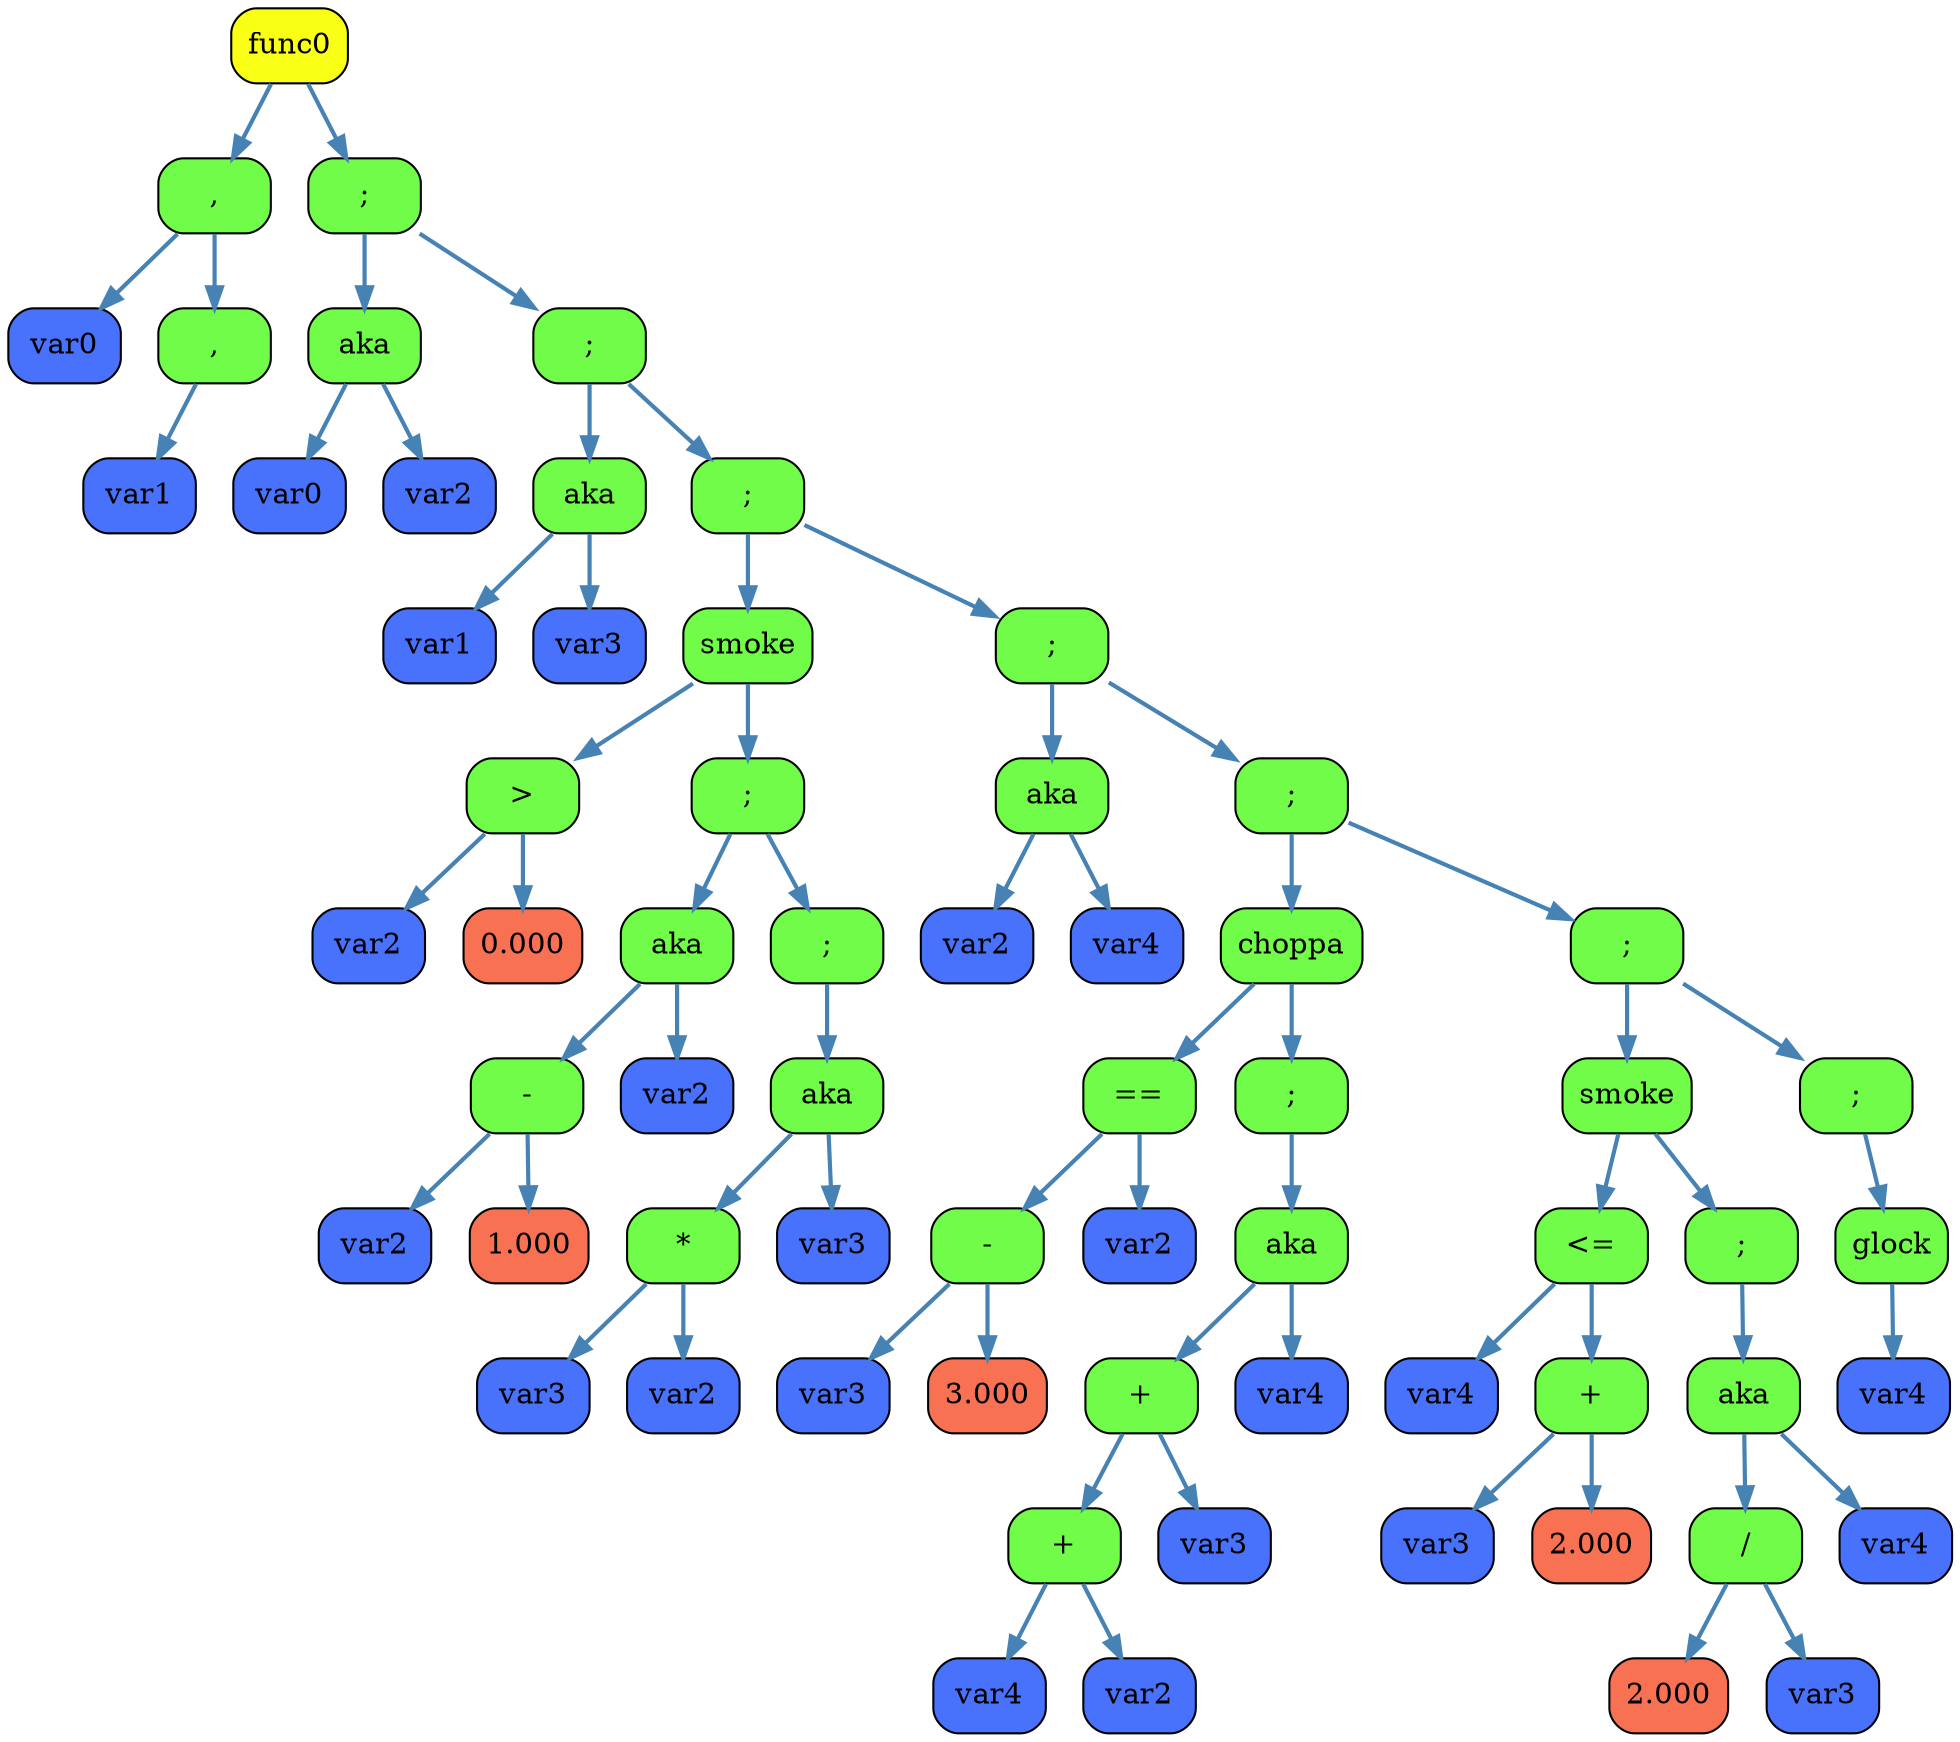 digraph DotGraph
{
    Node1 [shape="box", color="black", fontcolor="black", fillcolor="#F9FF15", style="rounded, filled", weight="1", label="func0"];
    Node3 [shape="box", color="black", fontcolor="black", fillcolor="#70FC48", style="rounded, filled", weight="1", label=","];
    Node7 [shape="box", color="black", fontcolor="black", fillcolor="#4871FC", style="rounded, filled", weight="1", label="var0"];
    Node3 -> Node7 [color="#4682B4", style="bold", weight="1", label=""];
    Node8 [shape="box", color="black", fontcolor="black", fillcolor="#70FC48", style="rounded, filled", weight="1", label=","];
    Node17 [shape="box", color="black", fontcolor="black", fillcolor="#4871FC", style="rounded, filled", weight="1", label="var1"];
    Node8 -> Node17 [color="#4682B4", style="bold", weight="1", label=""];
    Node3 -> Node8 [color="#4682B4", style="bold", weight="1", label=""];
    Node1 -> Node3 [color="#4682B4", style="bold", weight="1", label=""];
    Node4 [shape="box", color="black", fontcolor="black", fillcolor="#70FC48", style="rounded, filled", weight="1", label=";"];
    Node9 [shape="box", color="black", fontcolor="black", fillcolor="#70FC48", style="rounded, filled", weight="1", label="aka"];
    Node19 [shape="box", color="black", fontcolor="black", fillcolor="#4871FC", style="rounded, filled", weight="1", label="var0"];
    Node9 -> Node19 [color="#4682B4", style="bold", weight="1", label=""];
    Node20 [shape="box", color="black", fontcolor="black", fillcolor="#4871FC", style="rounded, filled", weight="1", label="var2"];
    Node9 -> Node20 [color="#4682B4", style="bold", weight="1", label=""];
    Node4 -> Node9 [color="#4682B4", style="bold", weight="1", label=""];
    Node10 [shape="box", color="black", fontcolor="black", fillcolor="#70FC48", style="rounded, filled", weight="1", label=";"];
    Node21 [shape="box", color="black", fontcolor="black", fillcolor="#70FC48", style="rounded, filled", weight="1", label="aka"];
    Node43 [shape="box", color="black", fontcolor="black", fillcolor="#4871FC", style="rounded, filled", weight="1", label="var1"];
    Node21 -> Node43 [color="#4682B4", style="bold", weight="1", label=""];
    Node44 [shape="box", color="black", fontcolor="black", fillcolor="#4871FC", style="rounded, filled", weight="1", label="var3"];
    Node21 -> Node44 [color="#4682B4", style="bold", weight="1", label=""];
    Node10 -> Node21 [color="#4682B4", style="bold", weight="1", label=""];
    Node22 [shape="box", color="black", fontcolor="black", fillcolor="#70FC48", style="rounded, filled", weight="1", label=";"];
    Node45 [shape="box", color="black", fontcolor="black", fillcolor="#70FC48", style="rounded, filled", weight="1", label="smoke"];
    Node91 [shape="box", color="black", fontcolor="black", fillcolor="#70FC48", style="rounded, filled", weight="1", label=">"];
    Node183 [shape="box", color="black", fontcolor="black", fillcolor="#4871FC", style="rounded, filled", weight="1", label="var2"];
    Node91 -> Node183 [color="#4682B4", style="bold", weight="1", label=""];
    Node184 [shape="box", color="black", fontcolor="black", fillcolor="#F77152", style="rounded, filled", weight="1", label="0.000"];
    Node91 -> Node184 [color="#4682B4", style="bold", weight="1", label=""];
    Node45 -> Node91 [color="#4682B4", style="bold", weight="1", label=""];
    Node92 [shape="box", color="black", fontcolor="black", fillcolor="#70FC48", style="rounded, filled", weight="1", label=";"];
    Node185 [shape="box", color="black", fontcolor="black", fillcolor="#70FC48", style="rounded, filled", weight="1", label="aka"];
    Node371 [shape="box", color="black", fontcolor="black", fillcolor="#70FC48", style="rounded, filled", weight="1", label="-"];
    Node743 [shape="box", color="black", fontcolor="black", fillcolor="#4871FC", style="rounded, filled", weight="1", label="var2"];
    Node371 -> Node743 [color="#4682B4", style="bold", weight="1", label=""];
    Node744 [shape="box", color="black", fontcolor="black", fillcolor="#F77152", style="rounded, filled", weight="1", label="1.000"];
    Node371 -> Node744 [color="#4682B4", style="bold", weight="1", label=""];
    Node185 -> Node371 [color="#4682B4", style="bold", weight="1", label=""];
    Node372 [shape="box", color="black", fontcolor="black", fillcolor="#4871FC", style="rounded, filled", weight="1", label="var2"];
    Node185 -> Node372 [color="#4682B4", style="bold", weight="1", label=""];
    Node92 -> Node185 [color="#4682B4", style="bold", weight="1", label=""];
    Node186 [shape="box", color="black", fontcolor="black", fillcolor="#70FC48", style="rounded, filled", weight="1", label=";"];
    Node373 [shape="box", color="black", fontcolor="black", fillcolor="#70FC48", style="rounded, filled", weight="1", label="aka"];
    Node747 [shape="box", color="black", fontcolor="black", fillcolor="#70FC48", style="rounded, filled", weight="1", label="*"];
    Node1495 [shape="box", color="black", fontcolor="black", fillcolor="#4871FC", style="rounded, filled", weight="1", label="var3"];
    Node747 -> Node1495 [color="#4682B4", style="bold", weight="1", label=""];
    Node1496 [shape="box", color="black", fontcolor="black", fillcolor="#4871FC", style="rounded, filled", weight="1", label="var2"];
    Node747 -> Node1496 [color="#4682B4", style="bold", weight="1", label=""];
    Node373 -> Node747 [color="#4682B4", style="bold", weight="1", label=""];
    Node748 [shape="box", color="black", fontcolor="black", fillcolor="#4871FC", style="rounded, filled", weight="1", label="var3"];
    Node373 -> Node748 [color="#4682B4", style="bold", weight="1", label=""];
    Node186 -> Node373 [color="#4682B4", style="bold", weight="1", label=""];
    Node92 -> Node186 [color="#4682B4", style="bold", weight="1", label=""];
    Node45 -> Node92 [color="#4682B4", style="bold", weight="1", label=""];
    Node22 -> Node45 [color="#4682B4", style="bold", weight="1", label=""];
    Node46 [shape="box", color="black", fontcolor="black", fillcolor="#70FC48", style="rounded, filled", weight="1", label=";"];
    Node93 [shape="box", color="black", fontcolor="black", fillcolor="#70FC48", style="rounded, filled", weight="1", label="aka"];
    Node187 [shape="box", color="black", fontcolor="black", fillcolor="#4871FC", style="rounded, filled", weight="1", label="var2"];
    Node93 -> Node187 [color="#4682B4", style="bold", weight="1", label=""];
    Node188 [shape="box", color="black", fontcolor="black", fillcolor="#4871FC", style="rounded, filled", weight="1", label="var4"];
    Node93 -> Node188 [color="#4682B4", style="bold", weight="1", label=""];
    Node46 -> Node93 [color="#4682B4", style="bold", weight="1", label=""];
    Node94 [shape="box", color="black", fontcolor="black", fillcolor="#70FC48", style="rounded, filled", weight="1", label=";"];
    Node189 [shape="box", color="black", fontcolor="black", fillcolor="#70FC48", style="rounded, filled", weight="1", label="choppa"];
    Node379 [shape="box", color="black", fontcolor="black", fillcolor="#70FC48", style="rounded, filled", weight="1", label="=="];
    Node759 [shape="box", color="black", fontcolor="black", fillcolor="#70FC48", style="rounded, filled", weight="1", label="-"];
    Node1519 [shape="box", color="black", fontcolor="black", fillcolor="#4871FC", style="rounded, filled", weight="1", label="var3"];
    Node759 -> Node1519 [color="#4682B4", style="bold", weight="1", label=""];
    Node1520 [shape="box", color="black", fontcolor="black", fillcolor="#F77152", style="rounded, filled", weight="1", label="3.000"];
    Node759 -> Node1520 [color="#4682B4", style="bold", weight="1", label=""];
    Node379 -> Node759 [color="#4682B4", style="bold", weight="1", label=""];
    Node760 [shape="box", color="black", fontcolor="black", fillcolor="#4871FC", style="rounded, filled", weight="1", label="var2"];
    Node379 -> Node760 [color="#4682B4", style="bold", weight="1", label=""];
    Node189 -> Node379 [color="#4682B4", style="bold", weight="1", label=""];
    Node380 [shape="box", color="black", fontcolor="black", fillcolor="#70FC48", style="rounded, filled", weight="1", label=";"];
    Node761 [shape="box", color="black", fontcolor="black", fillcolor="#70FC48", style="rounded, filled", weight="1", label="aka"];
    Node1523 [shape="box", color="black", fontcolor="black", fillcolor="#70FC48", style="rounded, filled", weight="1", label="+"];
    Node3047 [shape="box", color="black", fontcolor="black", fillcolor="#70FC48", style="rounded, filled", weight="1", label="+"];
    Node6095 [shape="box", color="black", fontcolor="black", fillcolor="#4871FC", style="rounded, filled", weight="1", label="var4"];
    Node3047 -> Node6095 [color="#4682B4", style="bold", weight="1", label=""];
    Node6096 [shape="box", color="black", fontcolor="black", fillcolor="#4871FC", style="rounded, filled", weight="1", label="var2"];
    Node3047 -> Node6096 [color="#4682B4", style="bold", weight="1", label=""];
    Node1523 -> Node3047 [color="#4682B4", style="bold", weight="1", label=""];
    Node3048 [shape="box", color="black", fontcolor="black", fillcolor="#4871FC", style="rounded, filled", weight="1", label="var3"];
    Node1523 -> Node3048 [color="#4682B4", style="bold", weight="1", label=""];
    Node761 -> Node1523 [color="#4682B4", style="bold", weight="1", label=""];
    Node1524 [shape="box", color="black", fontcolor="black", fillcolor="#4871FC", style="rounded, filled", weight="1", label="var4"];
    Node761 -> Node1524 [color="#4682B4", style="bold", weight="1", label=""];
    Node380 -> Node761 [color="#4682B4", style="bold", weight="1", label=""];
    Node189 -> Node380 [color="#4682B4", style="bold", weight="1", label=""];
    Node94 -> Node189 [color="#4682B4", style="bold", weight="1", label=""];
    Node190 [shape="box", color="black", fontcolor="black", fillcolor="#70FC48", style="rounded, filled", weight="1", label=";"];
    Node381 [shape="box", color="black", fontcolor="black", fillcolor="#70FC48", style="rounded, filled", weight="1", label="smoke"];
    Node763 [shape="box", color="black", fontcolor="black", fillcolor="#70FC48", style="rounded, filled", weight="1", label="<="];
    Node1527 [shape="box", color="black", fontcolor="black", fillcolor="#4871FC", style="rounded, filled", weight="1", label="var4"];
    Node763 -> Node1527 [color="#4682B4", style="bold", weight="1", label=""];
    Node1528 [shape="box", color="black", fontcolor="black", fillcolor="#70FC48", style="rounded, filled", weight="1", label="+"];
    Node3057 [shape="box", color="black", fontcolor="black", fillcolor="#4871FC", style="rounded, filled", weight="1", label="var3"];
    Node1528 -> Node3057 [color="#4682B4", style="bold", weight="1", label=""];
    Node3058 [shape="box", color="black", fontcolor="black", fillcolor="#F77152", style="rounded, filled", weight="1", label="2.000"];
    Node1528 -> Node3058 [color="#4682B4", style="bold", weight="1", label=""];
    Node763 -> Node1528 [color="#4682B4", style="bold", weight="1", label=""];
    Node381 -> Node763 [color="#4682B4", style="bold", weight="1", label=""];
    Node764 [shape="box", color="black", fontcolor="black", fillcolor="#70FC48", style="rounded, filled", weight="1", label=";"];
    Node1529 [shape="box", color="black", fontcolor="black", fillcolor="#70FC48", style="rounded, filled", weight="1", label="aka"];
    Node3059 [shape="box", color="black", fontcolor="black", fillcolor="#70FC48", style="rounded, filled", weight="1", label="/"];
    Node6119 [shape="box", color="black", fontcolor="black", fillcolor="#F77152", style="rounded, filled", weight="1", label="2.000"];
    Node3059 -> Node6119 [color="#4682B4", style="bold", weight="1", label=""];
    Node6120 [shape="box", color="black", fontcolor="black", fillcolor="#4871FC", style="rounded, filled", weight="1", label="var3"];
    Node3059 -> Node6120 [color="#4682B4", style="bold", weight="1", label=""];
    Node1529 -> Node3059 [color="#4682B4", style="bold", weight="1", label=""];
    Node3060 [shape="box", color="black", fontcolor="black", fillcolor="#4871FC", style="rounded, filled", weight="1", label="var4"];
    Node1529 -> Node3060 [color="#4682B4", style="bold", weight="1", label=""];
    Node764 -> Node1529 [color="#4682B4", style="bold", weight="1", label=""];
    Node381 -> Node764 [color="#4682B4", style="bold", weight="1", label=""];
    Node190 -> Node381 [color="#4682B4", style="bold", weight="1", label=""];
    Node382 [shape="box", color="black", fontcolor="black", fillcolor="#70FC48", style="rounded, filled", weight="1", label=";"];
    Node765 [shape="box", color="black", fontcolor="black", fillcolor="#70FC48", style="rounded, filled", weight="1", label="glock"];
    Node1532 [shape="box", color="black", fontcolor="black", fillcolor="#4871FC", style="rounded, filled", weight="1", label="var4"];
    Node765 -> Node1532 [color="#4682B4", style="bold", weight="1", label=""];
    Node382 -> Node765 [color="#4682B4", style="bold", weight="1", label=""];
    Node190 -> Node382 [color="#4682B4", style="bold", weight="1", label=""];
    Node94 -> Node190 [color="#4682B4", style="bold", weight="1", label=""];
    Node46 -> Node94 [color="#4682B4", style="bold", weight="1", label=""];
    Node22 -> Node46 [color="#4682B4", style="bold", weight="1", label=""];
    Node10 -> Node22 [color="#4682B4", style="bold", weight="1", label=""];
    Node4 -> Node10 [color="#4682B4", style="bold", weight="1", label=""];
    Node1 -> Node4 [color="#4682B4", style="bold", weight="1", label=""];
}
